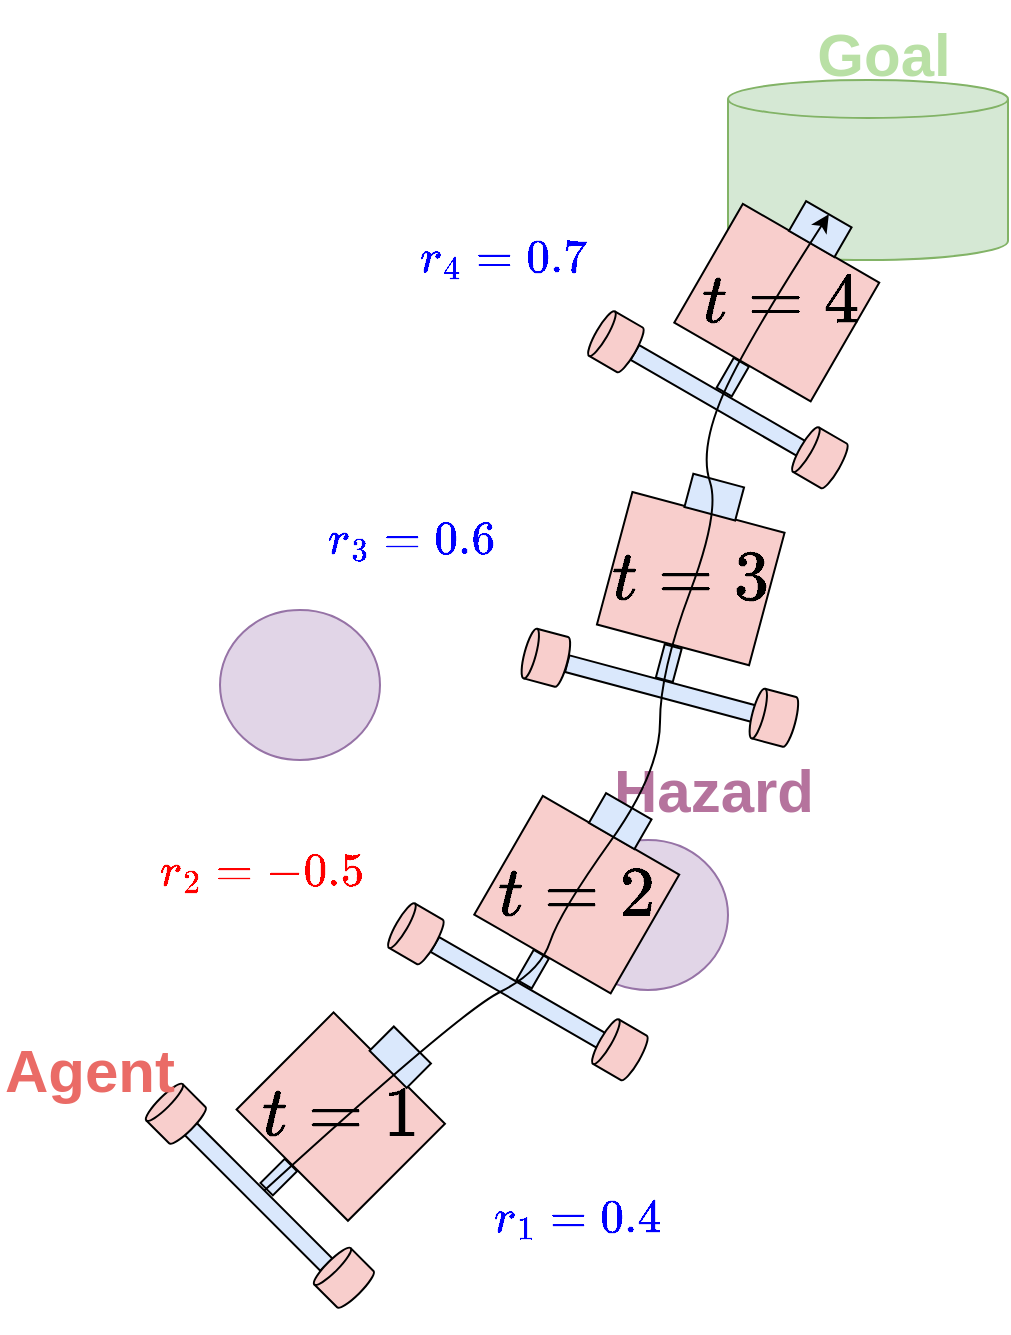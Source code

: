 <mxfile version="28.1.2">
  <diagram name="페이지-1" id="ge7ynudYH0SWpXRpJTb-">
    <mxGraphModel dx="1426" dy="789" grid="1" gridSize="10" guides="1" tooltips="1" connect="1" arrows="1" fold="1" page="1" pageScale="1" pageWidth="827" pageHeight="1169" background="#ffffff" math="1" shadow="0">
      <root>
        <mxCell id="0" />
        <mxCell id="1" parent="0" />
        <mxCell id="-oPGyq5Cqz7-k8GaQxrX-370" value="" style="group;rotation=-135;" parent="1" vertex="1" connectable="0">
          <mxGeometry x="250.004" y="761.003" width="166.996" height="120" as="geometry" />
        </mxCell>
        <mxCell id="-oPGyq5Cqz7-k8GaQxrX-371" value="" style="rounded=0;whiteSpace=wrap;html=1;fillColor=#f8cecc;strokeColor=default;rotation=-135;" parent="-oPGyq5Cqz7-k8GaQxrX-370" vertex="1">
          <mxGeometry x="41" y="19" width="78.75" height="68.571" as="geometry" />
        </mxCell>
        <mxCell id="-oPGyq5Cqz7-k8GaQxrX-372" value="" style="rounded=0;whiteSpace=wrap;html=1;fillColor=#dae8fc;strokeColor=default;rotation=-135;" parent="-oPGyq5Cqz7-k8GaQxrX-370" vertex="1">
          <mxGeometry x="97" y="15" width="26.25" height="17.143" as="geometry" />
        </mxCell>
        <mxCell id="-oPGyq5Cqz7-k8GaQxrX-373" value="" style="rounded=0;whiteSpace=wrap;html=1;fillColor=#dae8fc;strokeColor=default;rotation=-135;" parent="-oPGyq5Cqz7-k8GaQxrX-370" vertex="1">
          <mxGeometry x="45" y="75" width="8.75" height="17.143" as="geometry" />
        </mxCell>
        <mxCell id="-oPGyq5Cqz7-k8GaQxrX-374" value="" style="rounded=0;whiteSpace=wrap;html=1;fillColor=#dae8fc;strokeColor=default;rotation=-135;" parent="-oPGyq5Cqz7-k8GaQxrX-370" vertex="1">
          <mxGeometry x="-9" y="89" width="96.25" height="8.571" as="geometry" />
        </mxCell>
        <mxCell id="-oPGyq5Cqz7-k8GaQxrX-375" value="" style="shape=cylinder3;whiteSpace=wrap;html=1;boundedLbl=1;backgroundOutline=1;size=2.875;direction=south;fillColor=#f8cecc;strokeColor=default;rotation=-135;" parent="-oPGyq5Cqz7-k8GaQxrX-370" vertex="1">
          <mxGeometry x="-13" y="39" width="21.875" height="25.714" as="geometry" />
        </mxCell>
        <mxCell id="-oPGyq5Cqz7-k8GaQxrX-376" value="" style="shape=cylinder3;whiteSpace=wrap;html=1;boundedLbl=1;backgroundOutline=1;size=2.875;direction=south;fillColor=#f8cecc;strokeColor=default;rotation=-135;" parent="-oPGyq5Cqz7-k8GaQxrX-370" vertex="1">
          <mxGeometry x="71" y="121" width="21.875" height="25.714" as="geometry" />
        </mxCell>
        <mxCell id="wP25u6oJwDEnEGt5gR-9-16" value="&lt;span style=&quot;font-weight: 400;&quot;&gt;&lt;font style=&quot;color: rgb(0, 0, 0);&quot;&gt;`t = 1`&lt;/font&gt;&lt;/span&gt;" style="text;html=1;align=center;verticalAlign=middle;whiteSpace=wrap;rounded=0;fontSize=30;fontColor=#B9E0A5;fontStyle=1" parent="-oPGyq5Cqz7-k8GaQxrX-370" vertex="1">
          <mxGeometry x="-9.624" y="36.857" width="180" height="30" as="geometry" />
        </mxCell>
        <mxCell id="-oPGyq5Cqz7-k8GaQxrX-377" value="" style="ellipse;whiteSpace=wrap;html=1;fillColor=#e1d5e7;strokeColor=#9673a6;" parent="1" vertex="1">
          <mxGeometry x="444" y="676" width="80" height="75" as="geometry" />
        </mxCell>
        <mxCell id="-oPGyq5Cqz7-k8GaQxrX-378" value="" style="shape=cylinder3;whiteSpace=wrap;html=1;boundedLbl=1;backgroundOutline=1;size=9.481;fillColor=#d5e8d4;strokeColor=#82b366;" parent="1" vertex="1">
          <mxGeometry x="524" y="296" width="140" height="90" as="geometry" />
        </mxCell>
        <mxCell id="-oPGyq5Cqz7-k8GaQxrX-379" value="Goal" style="text;html=1;align=center;verticalAlign=middle;whiteSpace=wrap;rounded=0;fontSize=30;fontColor=#B9E0A5;fontStyle=1" parent="1" vertex="1">
          <mxGeometry x="564" y="256" width="76" height="53" as="geometry" />
        </mxCell>
        <mxCell id="-oPGyq5Cqz7-k8GaQxrX-380" value="&lt;font style=&quot;color: rgb(234, 107, 102);&quot;&gt;Agent&lt;/font&gt;" style="text;html=1;align=center;verticalAlign=middle;whiteSpace=wrap;rounded=0;fontSize=30;fontColor=#B9E0A5;fontStyle=1" parent="1" vertex="1">
          <mxGeometry x="160" y="776" width="90" height="30" as="geometry" />
        </mxCell>
        <mxCell id="-oPGyq5Cqz7-k8GaQxrX-381" value="&lt;font style=&quot;color: rgb(181, 115, 157);&quot;&gt;Hazard&lt;/font&gt;" style="text;html=1;align=center;verticalAlign=middle;whiteSpace=wrap;rounded=0;fontSize=30;fontColor=#B9E0A5;fontStyle=1" parent="1" vertex="1">
          <mxGeometry x="464" y="636" width="106" height="30" as="geometry" />
        </mxCell>
        <mxCell id="-oPGyq5Cqz7-k8GaQxrX-382" value="" style="ellipse;whiteSpace=wrap;html=1;fillColor=#e1d5e7;strokeColor=#9673a6;" parent="1" vertex="1">
          <mxGeometry x="270" y="561" width="80" height="75" as="geometry" />
        </mxCell>
        <mxCell id="-oPGyq5Cqz7-k8GaQxrX-383" value="" style="group;rotation=-150;opacity=23;" parent="1" vertex="1" connectable="0">
          <mxGeometry x="369.996" y="652.002" width="168.374" height="120" as="geometry" />
        </mxCell>
        <mxCell id="-oPGyq5Cqz7-k8GaQxrX-384" value="" style="rounded=0;whiteSpace=wrap;html=1;fillColor=#f8cecc;strokeColor=default;rotation=-150;" parent="-oPGyq5Cqz7-k8GaQxrX-383" vertex="1">
          <mxGeometry x="39" y="17" width="78.75" height="68.571" as="geometry" />
        </mxCell>
        <mxCell id="-oPGyq5Cqz7-k8GaQxrX-385" value="" style="rounded=0;whiteSpace=wrap;html=1;fillColor=#dae8fc;strokeColor=default;rotation=-150;" parent="-oPGyq5Cqz7-k8GaQxrX-383" vertex="1">
          <mxGeometry x="87" y="6" width="26.25" height="17.143" as="geometry" />
        </mxCell>
        <mxCell id="-oPGyq5Cqz7-k8GaQxrX-386" value="" style="rounded=0;whiteSpace=wrap;html=1;fillColor=#dae8fc;strokeColor=default;rotation=-150;" parent="-oPGyq5Cqz7-k8GaQxrX-383" vertex="1">
          <mxGeometry x="52" y="80" width="8.75" height="17.143" as="geometry" />
        </mxCell>
        <mxCell id="-oPGyq5Cqz7-k8GaQxrX-387" value="" style="rounded=0;whiteSpace=wrap;html=1;fillColor=#dae8fc;strokeColor=default;rotation=-150;" parent="-oPGyq5Cqz7-k8GaQxrX-383" vertex="1">
          <mxGeometry x="1" y="96" width="96.25" height="8.571" as="geometry" />
        </mxCell>
        <mxCell id="-oPGyq5Cqz7-k8GaQxrX-388" value="" style="shape=cylinder3;whiteSpace=wrap;html=1;boundedLbl=1;backgroundOutline=1;size=2.875;direction=south;fillColor=#f8cecc;strokeColor=default;rotation=-150;" parent="-oPGyq5Cqz7-k8GaQxrX-383" vertex="1">
          <mxGeometry x="-13" y="58" width="21.875" height="25.714" as="geometry" />
        </mxCell>
        <mxCell id="-oPGyq5Cqz7-k8GaQxrX-389" value="" style="shape=cylinder3;whiteSpace=wrap;html=1;boundedLbl=1;backgroundOutline=1;size=2.875;direction=south;fillColor=#f8cecc;strokeColor=default;rotation=-150;" parent="-oPGyq5Cqz7-k8GaQxrX-383" vertex="1">
          <mxGeometry x="89" y="116" width="21.875" height="25.714" as="geometry" />
        </mxCell>
        <mxCell id="wP25u6oJwDEnEGt5gR-9-17" value="&lt;span style=&quot;font-weight: 400;&quot;&gt;&lt;font style=&quot;color: rgb(0, 0, 0);&quot;&gt;`t = 2`&lt;/font&gt;&lt;/span&gt;" style="text;html=1;align=center;verticalAlign=middle;whiteSpace=wrap;rounded=0;fontSize=30;fontColor=#B9E0A5;fontStyle=1" parent="-oPGyq5Cqz7-k8GaQxrX-383" vertex="1">
          <mxGeometry x="-11.626" y="36.288" width="180" height="30" as="geometry" />
        </mxCell>
        <mxCell id="-oPGyq5Cqz7-k8GaQxrX-390" value="" style="group;rotation=-165;opacity=23;" parent="1" vertex="1" connectable="0">
          <mxGeometry x="430.002" y="496.002" width="165.378" height="120" as="geometry" />
        </mxCell>
        <mxCell id="-oPGyq5Cqz7-k8GaQxrX-391" value="" style="rounded=0;whiteSpace=wrap;html=1;fillColor=#f8cecc;strokeColor=default;rotation=-165;" parent="-oPGyq5Cqz7-k8GaQxrX-390" vertex="1">
          <mxGeometry x="36" y="15" width="78.75" height="68.571" as="geometry" />
        </mxCell>
        <mxCell id="-oPGyq5Cqz7-k8GaQxrX-392" value="" style="rounded=0;whiteSpace=wrap;html=1;fillColor=#dae8fc;strokeColor=default;rotation=-165;" parent="-oPGyq5Cqz7-k8GaQxrX-390" vertex="1">
          <mxGeometry x="74" width="26.25" height="17.143" as="geometry" />
        </mxCell>
        <mxCell id="-oPGyq5Cqz7-k8GaQxrX-393" value="" style="rounded=0;whiteSpace=wrap;html=1;fillColor=#dae8fc;strokeColor=default;rotation=-165;" parent="-oPGyq5Cqz7-k8GaQxrX-390" vertex="1">
          <mxGeometry x="60" y="83" width="8.75" height="17.143" as="geometry" />
        </mxCell>
        <mxCell id="-oPGyq5Cqz7-k8GaQxrX-394" value="" style="rounded=0;whiteSpace=wrap;html=1;fillColor=#dae8fc;strokeColor=default;rotation=-165;" parent="-oPGyq5Cqz7-k8GaQxrX-390" vertex="1">
          <mxGeometry x="12" y="100" width="96.25" height="8.571" as="geometry" />
        </mxCell>
        <mxCell id="-oPGyq5Cqz7-k8GaQxrX-395" value="" style="shape=cylinder3;whiteSpace=wrap;html=1;boundedLbl=1;backgroundOutline=1;size=2.875;direction=south;fillColor=#f8cecc;strokeColor=default;rotation=-165;" parent="-oPGyq5Cqz7-k8GaQxrX-390" vertex="1">
          <mxGeometry x="-8" y="76" width="21.875" height="25.714" as="geometry" />
        </mxCell>
        <mxCell id="-oPGyq5Cqz7-k8GaQxrX-396" value="" style="shape=cylinder3;whiteSpace=wrap;html=1;boundedLbl=1;backgroundOutline=1;size=2.875;direction=south;fillColor=#f8cecc;strokeColor=default;rotation=-165;" parent="-oPGyq5Cqz7-k8GaQxrX-390" vertex="1">
          <mxGeometry x="106" y="106" width="21.875" height="25.714" as="geometry" />
        </mxCell>
        <mxCell id="wP25u6oJwDEnEGt5gR-9-26" value="&lt;span style=&quot;font-weight: 400;&quot;&gt;&lt;font style=&quot;color: rgb(0, 0, 0);&quot;&gt;`t = 3`&lt;/font&gt;&lt;/span&gt;" style="text;html=1;align=center;verticalAlign=middle;whiteSpace=wrap;rounded=0;fontSize=30;fontColor=#B9E0A5;fontStyle=1" parent="-oPGyq5Cqz7-k8GaQxrX-390" vertex="1">
          <mxGeometry x="-14.622" y="34.288" width="180" height="30" as="geometry" />
        </mxCell>
        <mxCell id="-oPGyq5Cqz7-k8GaQxrX-397" value="" style="group;rotation=-150;opacity=23;" parent="1" vertex="1" connectable="0">
          <mxGeometry x="470.004" y="356.003" width="169.996" height="120" as="geometry" />
        </mxCell>
        <mxCell id="-oPGyq5Cqz7-k8GaQxrX-398" value="" style="rounded=0;whiteSpace=wrap;html=1;fillColor=#f8cecc;strokeColor=default;rotation=-150;" parent="-oPGyq5Cqz7-k8GaQxrX-397" vertex="1">
          <mxGeometry x="39" y="17" width="78.75" height="68.571" as="geometry" />
        </mxCell>
        <mxCell id="-oPGyq5Cqz7-k8GaQxrX-399" value="" style="rounded=0;whiteSpace=wrap;html=1;fillColor=#dae8fc;strokeColor=default;rotation=-150;" parent="-oPGyq5Cqz7-k8GaQxrX-397" vertex="1">
          <mxGeometry x="87" y="6" width="26.25" height="17.143" as="geometry" />
        </mxCell>
        <mxCell id="-oPGyq5Cqz7-k8GaQxrX-400" value="" style="rounded=0;whiteSpace=wrap;html=1;fillColor=#dae8fc;strokeColor=default;rotation=-150;" parent="-oPGyq5Cqz7-k8GaQxrX-397" vertex="1">
          <mxGeometry x="52" y="80" width="8.75" height="17.143" as="geometry" />
        </mxCell>
        <mxCell id="-oPGyq5Cqz7-k8GaQxrX-401" value="" style="rounded=0;whiteSpace=wrap;html=1;fillColor=#dae8fc;strokeColor=default;rotation=-150;" parent="-oPGyq5Cqz7-k8GaQxrX-397" vertex="1">
          <mxGeometry x="1" y="96" width="96.25" height="8.571" as="geometry" />
        </mxCell>
        <mxCell id="-oPGyq5Cqz7-k8GaQxrX-402" value="" style="shape=cylinder3;whiteSpace=wrap;html=1;boundedLbl=1;backgroundOutline=1;size=2.875;direction=south;fillColor=#f8cecc;strokeColor=default;rotation=-150;" parent="-oPGyq5Cqz7-k8GaQxrX-397" vertex="1">
          <mxGeometry x="-13" y="58" width="21.875" height="25.714" as="geometry" />
        </mxCell>
        <mxCell id="-oPGyq5Cqz7-k8GaQxrX-403" value="" style="shape=cylinder3;whiteSpace=wrap;html=1;boundedLbl=1;backgroundOutline=1;size=2.875;direction=south;fillColor=#f8cecc;strokeColor=default;rotation=-150;" parent="-oPGyq5Cqz7-k8GaQxrX-397" vertex="1">
          <mxGeometry x="89" y="116" width="21.875" height="25.714" as="geometry" />
        </mxCell>
        <mxCell id="wP25u6oJwDEnEGt5gR-9-27" value="&lt;span style=&quot;font-weight: 400;&quot;&gt;&lt;font style=&quot;color: rgb(0, 0, 0);&quot;&gt;`t = 4`&lt;/font&gt;&lt;/span&gt;" style="text;html=1;align=center;verticalAlign=middle;whiteSpace=wrap;rounded=0;fontSize=30;fontColor=#B9E0A5;fontStyle=1" parent="-oPGyq5Cqz7-k8GaQxrX-397" vertex="1">
          <mxGeometry x="-10.004" y="36.287" width="180" height="30" as="geometry" />
        </mxCell>
        <mxCell id="-oPGyq5Cqz7-k8GaQxrX-427" style="edgeStyle=orthogonalEdgeStyle;rounded=0;orthogonalLoop=1;jettySize=auto;html=1;exitX=0.5;exitY=1;exitDx=0;exitDy=0;" parent="1" edge="1">
          <mxGeometry relative="1" as="geometry">
            <mxPoint x="380" y="526.0" as="sourcePoint" />
            <mxPoint x="380" y="526.0" as="targetPoint" />
          </mxGeometry>
        </mxCell>
        <mxCell id="-oPGyq5Cqz7-k8GaQxrX-430" value="" style="curved=1;endArrow=classic;html=1;rounded=0;exitX=0.5;exitY=1;exitDx=0;exitDy=0;entryX=0.5;entryY=1;entryDx=0;entryDy=0;" parent="1" source="-oPGyq5Cqz7-k8GaQxrX-374" target="-oPGyq5Cqz7-k8GaQxrX-399" edge="1">
          <mxGeometry width="50" height="50" relative="1" as="geometry">
            <mxPoint x="240" y="622" as="sourcePoint" />
            <mxPoint x="290" y="572" as="targetPoint" />
            <Array as="points">
              <mxPoint x="390" y="762" />
              <mxPoint x="430" y="742" />
              <mxPoint x="440" y="712" />
              <mxPoint x="490" y="642" />
              <mxPoint x="490" y="592" />
              <mxPoint x="520" y="512" />
              <mxPoint x="510" y="482" />
              <mxPoint x="530" y="432" />
            </Array>
          </mxGeometry>
        </mxCell>
        <mxCell id="wP25u6oJwDEnEGt5gR-9-2" value="&lt;font style=&quot;font-weight: normal; color: rgb(0, 0, 255);&quot;&gt;`r_1 = 0.4`&lt;/font&gt;" style="text;html=1;align=center;verticalAlign=middle;whiteSpace=wrap;rounded=0;fontSize=20;fontColor=#B9E0A5;fontStyle=1" parent="1" vertex="1">
          <mxGeometry x="398.07" y="850" width="101.93" height="30" as="geometry" />
        </mxCell>
        <mxCell id="Kz4Lqi5OBGydzi9rnwi4-1" value="&lt;font style=&quot;font-weight: normal;&quot;&gt;`r_2 = -0.5`&lt;/font&gt;" style="text;html=1;align=center;verticalAlign=middle;whiteSpace=wrap;rounded=0;fontSize=20;fontColor=#FF0000;fontStyle=1" parent="1" vertex="1">
          <mxGeometry x="232.69" y="676" width="117.31" height="30" as="geometry" />
        </mxCell>
        <mxCell id="Kz4Lqi5OBGydzi9rnwi4-3" value="&lt;font style=&quot;font-weight: normal; color: rgb(0, 0, 255);&quot;&gt;`r_3 = 0.6`&lt;/font&gt;" style="text;html=1;align=center;verticalAlign=middle;whiteSpace=wrap;rounded=0;fontSize=20;fontColor=#B9E0A5;fontStyle=1" parent="1" vertex="1">
          <mxGeometry x="311.02" y="510" width="108.65" height="30" as="geometry" />
        </mxCell>
        <mxCell id="Kz4Lqi5OBGydzi9rnwi4-4" value="&lt;font style=&quot;font-weight: normal; color: rgb(0, 0, 255);&quot;&gt;`r_4 = 0.7`&lt;/font&gt;" style="text;html=1;align=center;verticalAlign=middle;whiteSpace=wrap;rounded=0;fontSize=20;fontColor=#B9E0A5;fontStyle=1" parent="1" vertex="1">
          <mxGeometry x="360" y="370" width="104" height="30" as="geometry" />
        </mxCell>
      </root>
    </mxGraphModel>
  </diagram>
</mxfile>
